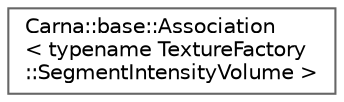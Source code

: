 digraph "Graphical Class Hierarchy"
{
 // LATEX_PDF_SIZE
  bgcolor="transparent";
  edge [fontname=Helvetica,fontsize=10,labelfontname=Helvetica,labelfontsize=10];
  node [fontname=Helvetica,fontsize=10,shape=box,height=0.2,width=0.4];
  rankdir="LR";
  Node0 [id="Node000000",label="Carna::base::Association\l\< typename TextureFactory\l::SegmentIntensityVolume \>",height=0.2,width=0.4,color="grey40", fillcolor="white", style="filled",URL="$classCarna_1_1base_1_1Association.html",tooltip=" "];
}
